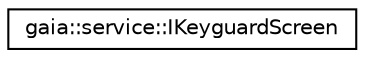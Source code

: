digraph G
{
  edge [fontname="Helvetica",fontsize="10",labelfontname="Helvetica",labelfontsize="10"];
  node [fontname="Helvetica",fontsize="10",shape=record];
  rankdir=LR;
  Node1 [label="gaia::service::IKeyguardScreen",height=0.2,width=0.4,color="black", fillcolor="white", style="filled",URL="$d0/d00/classgaia_1_1service_1_1_i_keyguard_screen.html"];
}
